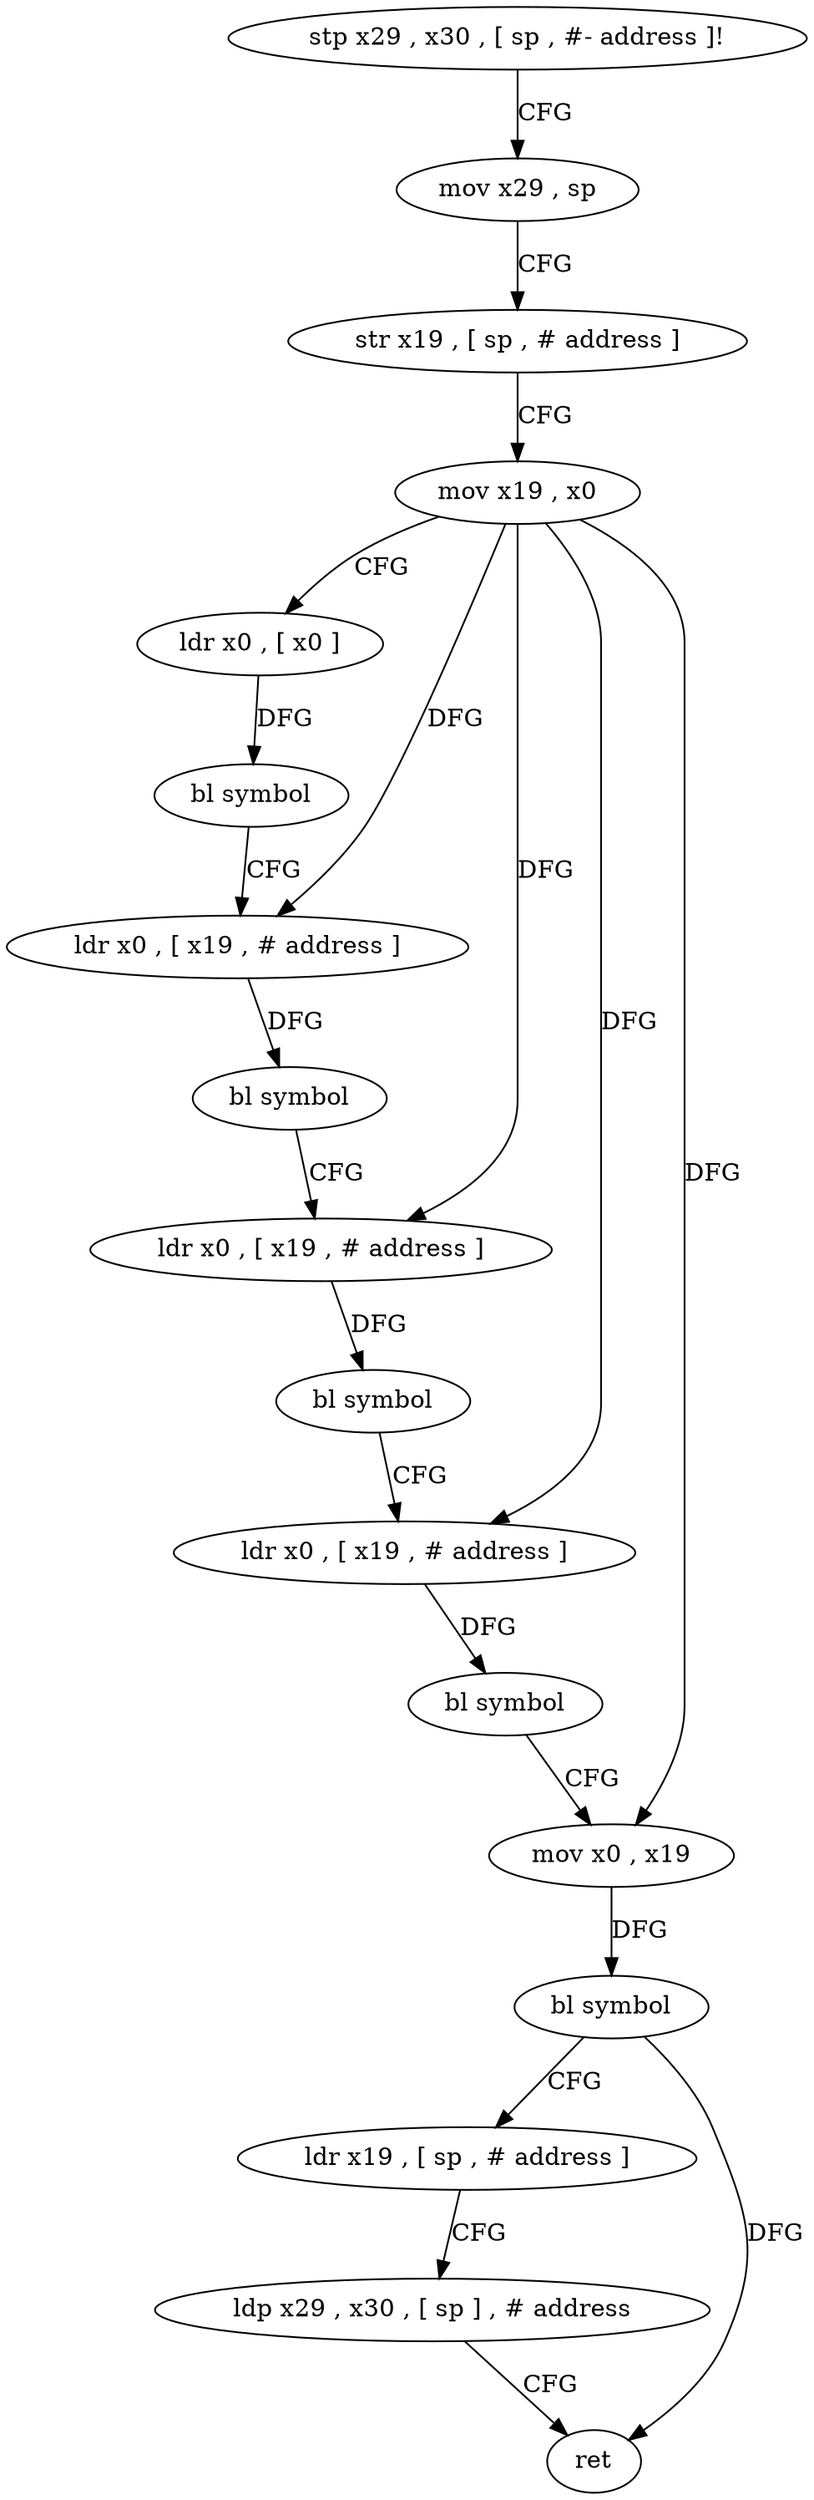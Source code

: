 digraph "func" {
"4329036" [label = "stp x29 , x30 , [ sp , #- address ]!" ]
"4329040" [label = "mov x29 , sp" ]
"4329044" [label = "str x19 , [ sp , # address ]" ]
"4329048" [label = "mov x19 , x0" ]
"4329052" [label = "ldr x0 , [ x0 ]" ]
"4329056" [label = "bl symbol" ]
"4329060" [label = "ldr x0 , [ x19 , # address ]" ]
"4329064" [label = "bl symbol" ]
"4329068" [label = "ldr x0 , [ x19 , # address ]" ]
"4329072" [label = "bl symbol" ]
"4329076" [label = "ldr x0 , [ x19 , # address ]" ]
"4329080" [label = "bl symbol" ]
"4329084" [label = "mov x0 , x19" ]
"4329088" [label = "bl symbol" ]
"4329092" [label = "ldr x19 , [ sp , # address ]" ]
"4329096" [label = "ldp x29 , x30 , [ sp ] , # address" ]
"4329100" [label = "ret" ]
"4329036" -> "4329040" [ label = "CFG" ]
"4329040" -> "4329044" [ label = "CFG" ]
"4329044" -> "4329048" [ label = "CFG" ]
"4329048" -> "4329052" [ label = "CFG" ]
"4329048" -> "4329060" [ label = "DFG" ]
"4329048" -> "4329068" [ label = "DFG" ]
"4329048" -> "4329076" [ label = "DFG" ]
"4329048" -> "4329084" [ label = "DFG" ]
"4329052" -> "4329056" [ label = "DFG" ]
"4329056" -> "4329060" [ label = "CFG" ]
"4329060" -> "4329064" [ label = "DFG" ]
"4329064" -> "4329068" [ label = "CFG" ]
"4329068" -> "4329072" [ label = "DFG" ]
"4329072" -> "4329076" [ label = "CFG" ]
"4329076" -> "4329080" [ label = "DFG" ]
"4329080" -> "4329084" [ label = "CFG" ]
"4329084" -> "4329088" [ label = "DFG" ]
"4329088" -> "4329092" [ label = "CFG" ]
"4329088" -> "4329100" [ label = "DFG" ]
"4329092" -> "4329096" [ label = "CFG" ]
"4329096" -> "4329100" [ label = "CFG" ]
}
